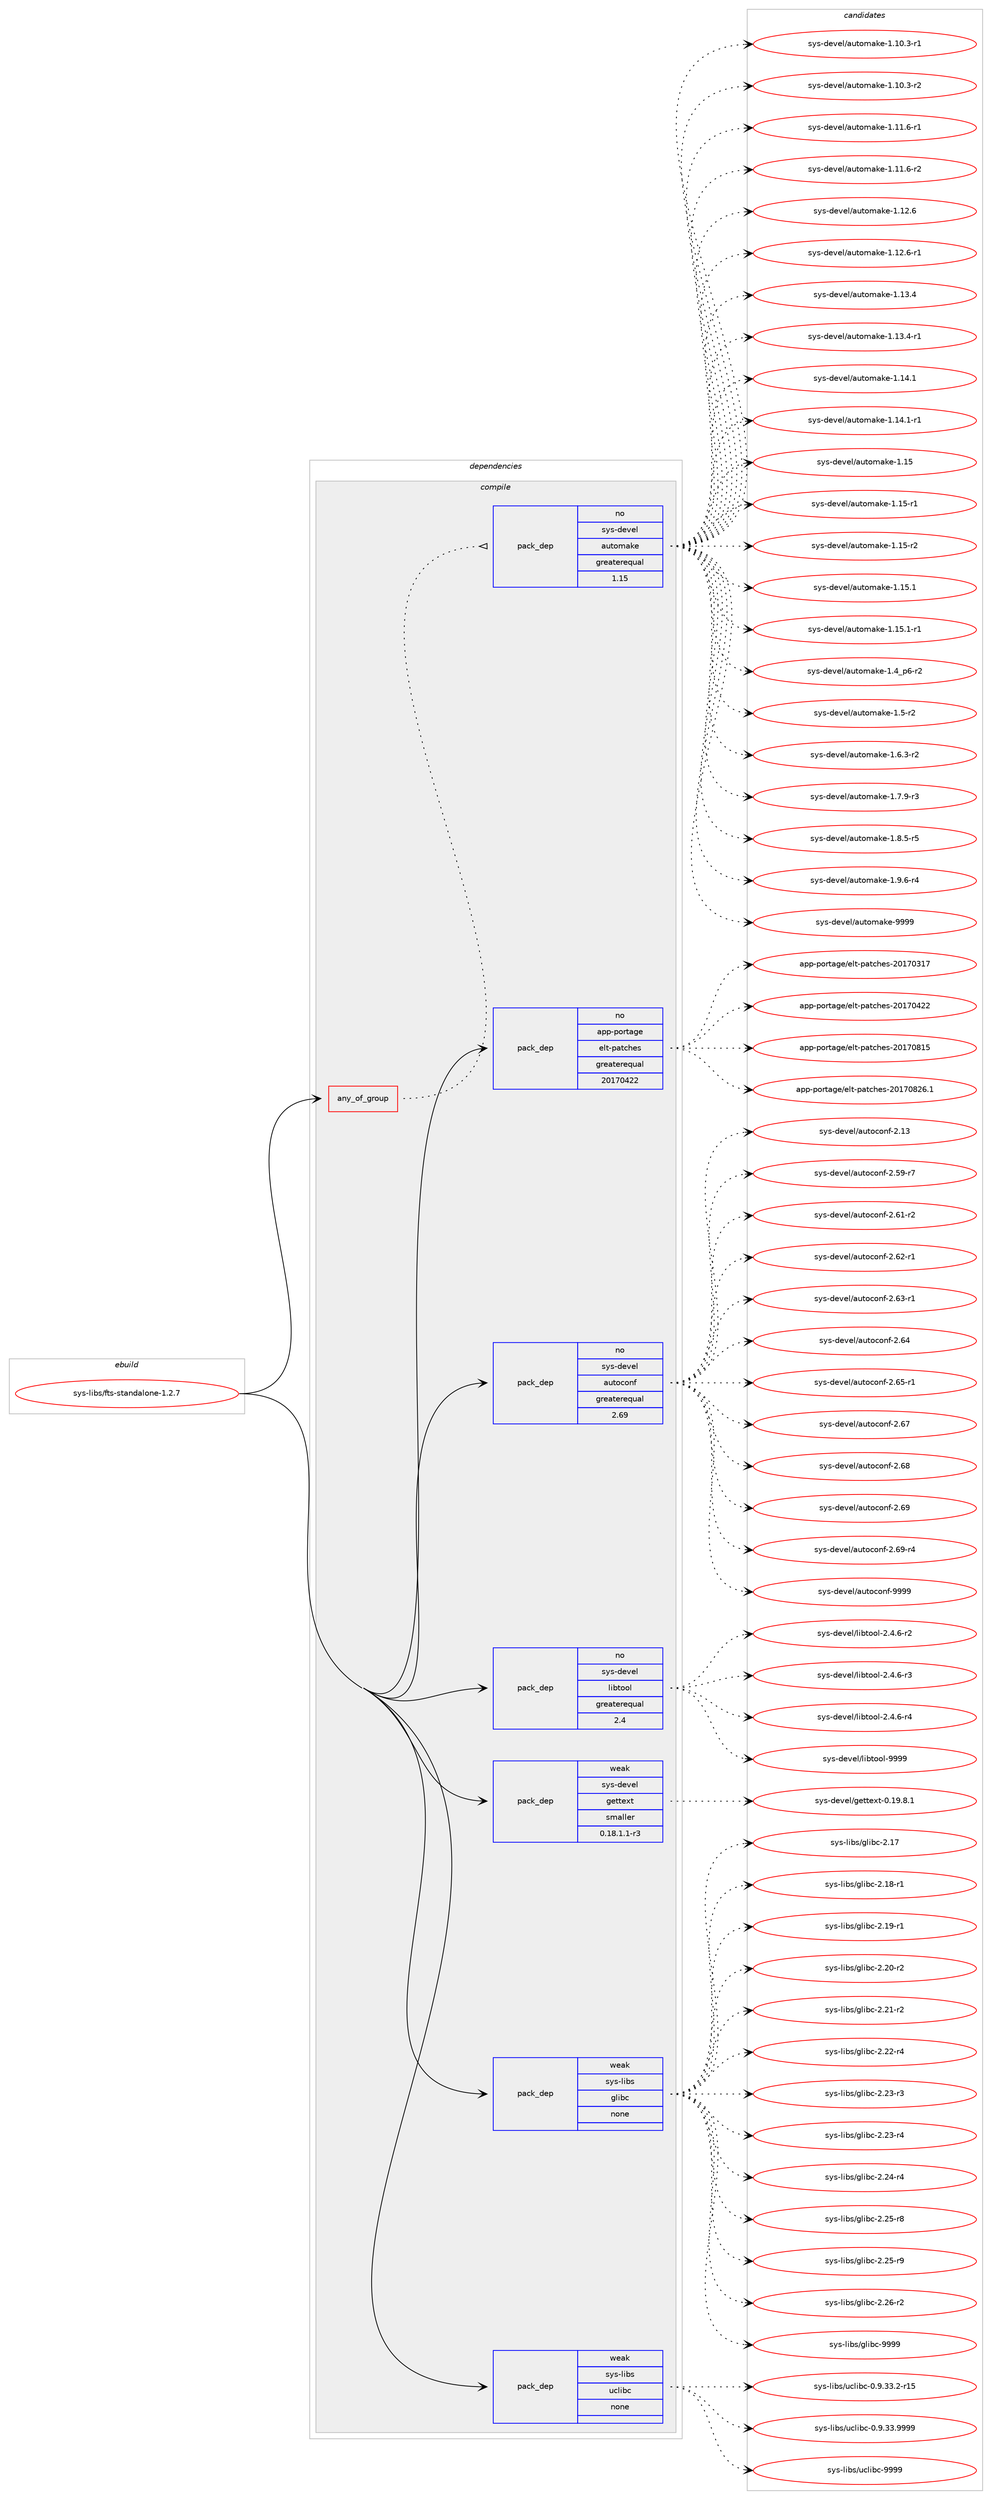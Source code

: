 digraph prolog {

# *************
# Graph options
# *************

newrank=true;
concentrate=true;
compound=true;
graph [rankdir=LR,fontname=Helvetica,fontsize=10,ranksep=1.5];#, ranksep=2.5, nodesep=0.2];
edge  [arrowhead=vee];
node  [fontname=Helvetica,fontsize=10];

# **********
# The ebuild
# **********

subgraph cluster_leftcol {
color=gray;
rank=same;
label=<<i>ebuild</i>>;
id [label="sys-libs/fts-standalone-1.2.7", color=red, width=4, href="../sys-libs/fts-standalone-1.2.7.svg"];
}

# ****************
# The dependencies
# ****************

subgraph cluster_midcol {
color=gray;
label=<<i>dependencies</i>>;
subgraph cluster_compile {
fillcolor="#eeeeee";
style=filled;
label=<<i>compile</i>>;
subgraph any8412 {
dependency494023 [label=<<TABLE BORDER="0" CELLBORDER="1" CELLSPACING="0" CELLPADDING="4"><TR><TD CELLPADDING="10">any_of_group</TD></TR></TABLE>>, shape=none, color=red];subgraph pack367207 {
dependency494024 [label=<<TABLE BORDER="0" CELLBORDER="1" CELLSPACING="0" CELLPADDING="4" WIDTH="220"><TR><TD ROWSPAN="6" CELLPADDING="30">pack_dep</TD></TR><TR><TD WIDTH="110">no</TD></TR><TR><TD>sys-devel</TD></TR><TR><TD>automake</TD></TR><TR><TD>greaterequal</TD></TR><TR><TD>1.15</TD></TR></TABLE>>, shape=none, color=blue];
}
dependency494023:e -> dependency494024:w [weight=20,style="dotted",arrowhead="oinv"];
}
id:e -> dependency494023:w [weight=20,style="solid",arrowhead="vee"];
subgraph pack367208 {
dependency494025 [label=<<TABLE BORDER="0" CELLBORDER="1" CELLSPACING="0" CELLPADDING="4" WIDTH="220"><TR><TD ROWSPAN="6" CELLPADDING="30">pack_dep</TD></TR><TR><TD WIDTH="110">no</TD></TR><TR><TD>app-portage</TD></TR><TR><TD>elt-patches</TD></TR><TR><TD>greaterequal</TD></TR><TR><TD>20170422</TD></TR></TABLE>>, shape=none, color=blue];
}
id:e -> dependency494025:w [weight=20,style="solid",arrowhead="vee"];
subgraph pack367209 {
dependency494026 [label=<<TABLE BORDER="0" CELLBORDER="1" CELLSPACING="0" CELLPADDING="4" WIDTH="220"><TR><TD ROWSPAN="6" CELLPADDING="30">pack_dep</TD></TR><TR><TD WIDTH="110">no</TD></TR><TR><TD>sys-devel</TD></TR><TR><TD>autoconf</TD></TR><TR><TD>greaterequal</TD></TR><TR><TD>2.69</TD></TR></TABLE>>, shape=none, color=blue];
}
id:e -> dependency494026:w [weight=20,style="solid",arrowhead="vee"];
subgraph pack367210 {
dependency494027 [label=<<TABLE BORDER="0" CELLBORDER="1" CELLSPACING="0" CELLPADDING="4" WIDTH="220"><TR><TD ROWSPAN="6" CELLPADDING="30">pack_dep</TD></TR><TR><TD WIDTH="110">no</TD></TR><TR><TD>sys-devel</TD></TR><TR><TD>libtool</TD></TR><TR><TD>greaterequal</TD></TR><TR><TD>2.4</TD></TR></TABLE>>, shape=none, color=blue];
}
id:e -> dependency494027:w [weight=20,style="solid",arrowhead="vee"];
subgraph pack367211 {
dependency494028 [label=<<TABLE BORDER="0" CELLBORDER="1" CELLSPACING="0" CELLPADDING="4" WIDTH="220"><TR><TD ROWSPAN="6" CELLPADDING="30">pack_dep</TD></TR><TR><TD WIDTH="110">weak</TD></TR><TR><TD>sys-devel</TD></TR><TR><TD>gettext</TD></TR><TR><TD>smaller</TD></TR><TR><TD>0.18.1.1-r3</TD></TR></TABLE>>, shape=none, color=blue];
}
id:e -> dependency494028:w [weight=20,style="solid",arrowhead="vee"];
subgraph pack367212 {
dependency494029 [label=<<TABLE BORDER="0" CELLBORDER="1" CELLSPACING="0" CELLPADDING="4" WIDTH="220"><TR><TD ROWSPAN="6" CELLPADDING="30">pack_dep</TD></TR><TR><TD WIDTH="110">weak</TD></TR><TR><TD>sys-libs</TD></TR><TR><TD>glibc</TD></TR><TR><TD>none</TD></TR><TR><TD></TD></TR></TABLE>>, shape=none, color=blue];
}
id:e -> dependency494029:w [weight=20,style="solid",arrowhead="vee"];
subgraph pack367213 {
dependency494030 [label=<<TABLE BORDER="0" CELLBORDER="1" CELLSPACING="0" CELLPADDING="4" WIDTH="220"><TR><TD ROWSPAN="6" CELLPADDING="30">pack_dep</TD></TR><TR><TD WIDTH="110">weak</TD></TR><TR><TD>sys-libs</TD></TR><TR><TD>uclibc</TD></TR><TR><TD>none</TD></TR><TR><TD></TD></TR></TABLE>>, shape=none, color=blue];
}
id:e -> dependency494030:w [weight=20,style="solid",arrowhead="vee"];
}
subgraph cluster_compileandrun {
fillcolor="#eeeeee";
style=filled;
label=<<i>compile and run</i>>;
}
subgraph cluster_run {
fillcolor="#eeeeee";
style=filled;
label=<<i>run</i>>;
}
}

# **************
# The candidates
# **************

subgraph cluster_choices {
rank=same;
color=gray;
label=<<i>candidates</i>>;

subgraph choice367207 {
color=black;
nodesep=1;
choice11512111545100101118101108479711711611110997107101454946494846514511449 [label="sys-devel/automake-1.10.3-r1", color=red, width=4,href="../sys-devel/automake-1.10.3-r1.svg"];
choice11512111545100101118101108479711711611110997107101454946494846514511450 [label="sys-devel/automake-1.10.3-r2", color=red, width=4,href="../sys-devel/automake-1.10.3-r2.svg"];
choice11512111545100101118101108479711711611110997107101454946494946544511449 [label="sys-devel/automake-1.11.6-r1", color=red, width=4,href="../sys-devel/automake-1.11.6-r1.svg"];
choice11512111545100101118101108479711711611110997107101454946494946544511450 [label="sys-devel/automake-1.11.6-r2", color=red, width=4,href="../sys-devel/automake-1.11.6-r2.svg"];
choice1151211154510010111810110847971171161111099710710145494649504654 [label="sys-devel/automake-1.12.6", color=red, width=4,href="../sys-devel/automake-1.12.6.svg"];
choice11512111545100101118101108479711711611110997107101454946495046544511449 [label="sys-devel/automake-1.12.6-r1", color=red, width=4,href="../sys-devel/automake-1.12.6-r1.svg"];
choice1151211154510010111810110847971171161111099710710145494649514652 [label="sys-devel/automake-1.13.4", color=red, width=4,href="../sys-devel/automake-1.13.4.svg"];
choice11512111545100101118101108479711711611110997107101454946495146524511449 [label="sys-devel/automake-1.13.4-r1", color=red, width=4,href="../sys-devel/automake-1.13.4-r1.svg"];
choice1151211154510010111810110847971171161111099710710145494649524649 [label="sys-devel/automake-1.14.1", color=red, width=4,href="../sys-devel/automake-1.14.1.svg"];
choice11512111545100101118101108479711711611110997107101454946495246494511449 [label="sys-devel/automake-1.14.1-r1", color=red, width=4,href="../sys-devel/automake-1.14.1-r1.svg"];
choice115121115451001011181011084797117116111109971071014549464953 [label="sys-devel/automake-1.15", color=red, width=4,href="../sys-devel/automake-1.15.svg"];
choice1151211154510010111810110847971171161111099710710145494649534511449 [label="sys-devel/automake-1.15-r1", color=red, width=4,href="../sys-devel/automake-1.15-r1.svg"];
choice1151211154510010111810110847971171161111099710710145494649534511450 [label="sys-devel/automake-1.15-r2", color=red, width=4,href="../sys-devel/automake-1.15-r2.svg"];
choice1151211154510010111810110847971171161111099710710145494649534649 [label="sys-devel/automake-1.15.1", color=red, width=4,href="../sys-devel/automake-1.15.1.svg"];
choice11512111545100101118101108479711711611110997107101454946495346494511449 [label="sys-devel/automake-1.15.1-r1", color=red, width=4,href="../sys-devel/automake-1.15.1-r1.svg"];
choice115121115451001011181011084797117116111109971071014549465295112544511450 [label="sys-devel/automake-1.4_p6-r2", color=red, width=4,href="../sys-devel/automake-1.4_p6-r2.svg"];
choice11512111545100101118101108479711711611110997107101454946534511450 [label="sys-devel/automake-1.5-r2", color=red, width=4,href="../sys-devel/automake-1.5-r2.svg"];
choice115121115451001011181011084797117116111109971071014549465446514511450 [label="sys-devel/automake-1.6.3-r2", color=red, width=4,href="../sys-devel/automake-1.6.3-r2.svg"];
choice115121115451001011181011084797117116111109971071014549465546574511451 [label="sys-devel/automake-1.7.9-r3", color=red, width=4,href="../sys-devel/automake-1.7.9-r3.svg"];
choice115121115451001011181011084797117116111109971071014549465646534511453 [label="sys-devel/automake-1.8.5-r5", color=red, width=4,href="../sys-devel/automake-1.8.5-r5.svg"];
choice115121115451001011181011084797117116111109971071014549465746544511452 [label="sys-devel/automake-1.9.6-r4", color=red, width=4,href="../sys-devel/automake-1.9.6-r4.svg"];
choice115121115451001011181011084797117116111109971071014557575757 [label="sys-devel/automake-9999", color=red, width=4,href="../sys-devel/automake-9999.svg"];
dependency494024:e -> choice11512111545100101118101108479711711611110997107101454946494846514511449:w [style=dotted,weight="100"];
dependency494024:e -> choice11512111545100101118101108479711711611110997107101454946494846514511450:w [style=dotted,weight="100"];
dependency494024:e -> choice11512111545100101118101108479711711611110997107101454946494946544511449:w [style=dotted,weight="100"];
dependency494024:e -> choice11512111545100101118101108479711711611110997107101454946494946544511450:w [style=dotted,weight="100"];
dependency494024:e -> choice1151211154510010111810110847971171161111099710710145494649504654:w [style=dotted,weight="100"];
dependency494024:e -> choice11512111545100101118101108479711711611110997107101454946495046544511449:w [style=dotted,weight="100"];
dependency494024:e -> choice1151211154510010111810110847971171161111099710710145494649514652:w [style=dotted,weight="100"];
dependency494024:e -> choice11512111545100101118101108479711711611110997107101454946495146524511449:w [style=dotted,weight="100"];
dependency494024:e -> choice1151211154510010111810110847971171161111099710710145494649524649:w [style=dotted,weight="100"];
dependency494024:e -> choice11512111545100101118101108479711711611110997107101454946495246494511449:w [style=dotted,weight="100"];
dependency494024:e -> choice115121115451001011181011084797117116111109971071014549464953:w [style=dotted,weight="100"];
dependency494024:e -> choice1151211154510010111810110847971171161111099710710145494649534511449:w [style=dotted,weight="100"];
dependency494024:e -> choice1151211154510010111810110847971171161111099710710145494649534511450:w [style=dotted,weight="100"];
dependency494024:e -> choice1151211154510010111810110847971171161111099710710145494649534649:w [style=dotted,weight="100"];
dependency494024:e -> choice11512111545100101118101108479711711611110997107101454946495346494511449:w [style=dotted,weight="100"];
dependency494024:e -> choice115121115451001011181011084797117116111109971071014549465295112544511450:w [style=dotted,weight="100"];
dependency494024:e -> choice11512111545100101118101108479711711611110997107101454946534511450:w [style=dotted,weight="100"];
dependency494024:e -> choice115121115451001011181011084797117116111109971071014549465446514511450:w [style=dotted,weight="100"];
dependency494024:e -> choice115121115451001011181011084797117116111109971071014549465546574511451:w [style=dotted,weight="100"];
dependency494024:e -> choice115121115451001011181011084797117116111109971071014549465646534511453:w [style=dotted,weight="100"];
dependency494024:e -> choice115121115451001011181011084797117116111109971071014549465746544511452:w [style=dotted,weight="100"];
dependency494024:e -> choice115121115451001011181011084797117116111109971071014557575757:w [style=dotted,weight="100"];
}
subgraph choice367208 {
color=black;
nodesep=1;
choice97112112451121111141169710310147101108116451129711699104101115455048495548514955 [label="app-portage/elt-patches-20170317", color=red, width=4,href="../app-portage/elt-patches-20170317.svg"];
choice97112112451121111141169710310147101108116451129711699104101115455048495548525050 [label="app-portage/elt-patches-20170422", color=red, width=4,href="../app-portage/elt-patches-20170422.svg"];
choice97112112451121111141169710310147101108116451129711699104101115455048495548564953 [label="app-portage/elt-patches-20170815", color=red, width=4,href="../app-portage/elt-patches-20170815.svg"];
choice971121124511211111411697103101471011081164511297116991041011154550484955485650544649 [label="app-portage/elt-patches-20170826.1", color=red, width=4,href="../app-portage/elt-patches-20170826.1.svg"];
dependency494025:e -> choice97112112451121111141169710310147101108116451129711699104101115455048495548514955:w [style=dotted,weight="100"];
dependency494025:e -> choice97112112451121111141169710310147101108116451129711699104101115455048495548525050:w [style=dotted,weight="100"];
dependency494025:e -> choice97112112451121111141169710310147101108116451129711699104101115455048495548564953:w [style=dotted,weight="100"];
dependency494025:e -> choice971121124511211111411697103101471011081164511297116991041011154550484955485650544649:w [style=dotted,weight="100"];
}
subgraph choice367209 {
color=black;
nodesep=1;
choice115121115451001011181011084797117116111991111101024550464951 [label="sys-devel/autoconf-2.13", color=red, width=4,href="../sys-devel/autoconf-2.13.svg"];
choice1151211154510010111810110847971171161119911111010245504653574511455 [label="sys-devel/autoconf-2.59-r7", color=red, width=4,href="../sys-devel/autoconf-2.59-r7.svg"];
choice1151211154510010111810110847971171161119911111010245504654494511450 [label="sys-devel/autoconf-2.61-r2", color=red, width=4,href="../sys-devel/autoconf-2.61-r2.svg"];
choice1151211154510010111810110847971171161119911111010245504654504511449 [label="sys-devel/autoconf-2.62-r1", color=red, width=4,href="../sys-devel/autoconf-2.62-r1.svg"];
choice1151211154510010111810110847971171161119911111010245504654514511449 [label="sys-devel/autoconf-2.63-r1", color=red, width=4,href="../sys-devel/autoconf-2.63-r1.svg"];
choice115121115451001011181011084797117116111991111101024550465452 [label="sys-devel/autoconf-2.64", color=red, width=4,href="../sys-devel/autoconf-2.64.svg"];
choice1151211154510010111810110847971171161119911111010245504654534511449 [label="sys-devel/autoconf-2.65-r1", color=red, width=4,href="../sys-devel/autoconf-2.65-r1.svg"];
choice115121115451001011181011084797117116111991111101024550465455 [label="sys-devel/autoconf-2.67", color=red, width=4,href="../sys-devel/autoconf-2.67.svg"];
choice115121115451001011181011084797117116111991111101024550465456 [label="sys-devel/autoconf-2.68", color=red, width=4,href="../sys-devel/autoconf-2.68.svg"];
choice115121115451001011181011084797117116111991111101024550465457 [label="sys-devel/autoconf-2.69", color=red, width=4,href="../sys-devel/autoconf-2.69.svg"];
choice1151211154510010111810110847971171161119911111010245504654574511452 [label="sys-devel/autoconf-2.69-r4", color=red, width=4,href="../sys-devel/autoconf-2.69-r4.svg"];
choice115121115451001011181011084797117116111991111101024557575757 [label="sys-devel/autoconf-9999", color=red, width=4,href="../sys-devel/autoconf-9999.svg"];
dependency494026:e -> choice115121115451001011181011084797117116111991111101024550464951:w [style=dotted,weight="100"];
dependency494026:e -> choice1151211154510010111810110847971171161119911111010245504653574511455:w [style=dotted,weight="100"];
dependency494026:e -> choice1151211154510010111810110847971171161119911111010245504654494511450:w [style=dotted,weight="100"];
dependency494026:e -> choice1151211154510010111810110847971171161119911111010245504654504511449:w [style=dotted,weight="100"];
dependency494026:e -> choice1151211154510010111810110847971171161119911111010245504654514511449:w [style=dotted,weight="100"];
dependency494026:e -> choice115121115451001011181011084797117116111991111101024550465452:w [style=dotted,weight="100"];
dependency494026:e -> choice1151211154510010111810110847971171161119911111010245504654534511449:w [style=dotted,weight="100"];
dependency494026:e -> choice115121115451001011181011084797117116111991111101024550465455:w [style=dotted,weight="100"];
dependency494026:e -> choice115121115451001011181011084797117116111991111101024550465456:w [style=dotted,weight="100"];
dependency494026:e -> choice115121115451001011181011084797117116111991111101024550465457:w [style=dotted,weight="100"];
dependency494026:e -> choice1151211154510010111810110847971171161119911111010245504654574511452:w [style=dotted,weight="100"];
dependency494026:e -> choice115121115451001011181011084797117116111991111101024557575757:w [style=dotted,weight="100"];
}
subgraph choice367210 {
color=black;
nodesep=1;
choice1151211154510010111810110847108105981161111111084550465246544511450 [label="sys-devel/libtool-2.4.6-r2", color=red, width=4,href="../sys-devel/libtool-2.4.6-r2.svg"];
choice1151211154510010111810110847108105981161111111084550465246544511451 [label="sys-devel/libtool-2.4.6-r3", color=red, width=4,href="../sys-devel/libtool-2.4.6-r3.svg"];
choice1151211154510010111810110847108105981161111111084550465246544511452 [label="sys-devel/libtool-2.4.6-r4", color=red, width=4,href="../sys-devel/libtool-2.4.6-r4.svg"];
choice1151211154510010111810110847108105981161111111084557575757 [label="sys-devel/libtool-9999", color=red, width=4,href="../sys-devel/libtool-9999.svg"];
dependency494027:e -> choice1151211154510010111810110847108105981161111111084550465246544511450:w [style=dotted,weight="100"];
dependency494027:e -> choice1151211154510010111810110847108105981161111111084550465246544511451:w [style=dotted,weight="100"];
dependency494027:e -> choice1151211154510010111810110847108105981161111111084550465246544511452:w [style=dotted,weight="100"];
dependency494027:e -> choice1151211154510010111810110847108105981161111111084557575757:w [style=dotted,weight="100"];
}
subgraph choice367211 {
color=black;
nodesep=1;
choice1151211154510010111810110847103101116116101120116454846495746564649 [label="sys-devel/gettext-0.19.8.1", color=red, width=4,href="../sys-devel/gettext-0.19.8.1.svg"];
dependency494028:e -> choice1151211154510010111810110847103101116116101120116454846495746564649:w [style=dotted,weight="100"];
}
subgraph choice367212 {
color=black;
nodesep=1;
choice11512111545108105981154710310810598994550464955 [label="sys-libs/glibc-2.17", color=red, width=4,href="../sys-libs/glibc-2.17.svg"];
choice115121115451081059811547103108105989945504649564511449 [label="sys-libs/glibc-2.18-r1", color=red, width=4,href="../sys-libs/glibc-2.18-r1.svg"];
choice115121115451081059811547103108105989945504649574511449 [label="sys-libs/glibc-2.19-r1", color=red, width=4,href="../sys-libs/glibc-2.19-r1.svg"];
choice115121115451081059811547103108105989945504650484511450 [label="sys-libs/glibc-2.20-r2", color=red, width=4,href="../sys-libs/glibc-2.20-r2.svg"];
choice115121115451081059811547103108105989945504650494511450 [label="sys-libs/glibc-2.21-r2", color=red, width=4,href="../sys-libs/glibc-2.21-r2.svg"];
choice115121115451081059811547103108105989945504650504511452 [label="sys-libs/glibc-2.22-r4", color=red, width=4,href="../sys-libs/glibc-2.22-r4.svg"];
choice115121115451081059811547103108105989945504650514511451 [label="sys-libs/glibc-2.23-r3", color=red, width=4,href="../sys-libs/glibc-2.23-r3.svg"];
choice115121115451081059811547103108105989945504650514511452 [label="sys-libs/glibc-2.23-r4", color=red, width=4,href="../sys-libs/glibc-2.23-r4.svg"];
choice115121115451081059811547103108105989945504650524511452 [label="sys-libs/glibc-2.24-r4", color=red, width=4,href="../sys-libs/glibc-2.24-r4.svg"];
choice115121115451081059811547103108105989945504650534511456 [label="sys-libs/glibc-2.25-r8", color=red, width=4,href="../sys-libs/glibc-2.25-r8.svg"];
choice115121115451081059811547103108105989945504650534511457 [label="sys-libs/glibc-2.25-r9", color=red, width=4,href="../sys-libs/glibc-2.25-r9.svg"];
choice115121115451081059811547103108105989945504650544511450 [label="sys-libs/glibc-2.26-r2", color=red, width=4,href="../sys-libs/glibc-2.26-r2.svg"];
choice11512111545108105981154710310810598994557575757 [label="sys-libs/glibc-9999", color=red, width=4,href="../sys-libs/glibc-9999.svg"];
dependency494029:e -> choice11512111545108105981154710310810598994550464955:w [style=dotted,weight="100"];
dependency494029:e -> choice115121115451081059811547103108105989945504649564511449:w [style=dotted,weight="100"];
dependency494029:e -> choice115121115451081059811547103108105989945504649574511449:w [style=dotted,weight="100"];
dependency494029:e -> choice115121115451081059811547103108105989945504650484511450:w [style=dotted,weight="100"];
dependency494029:e -> choice115121115451081059811547103108105989945504650494511450:w [style=dotted,weight="100"];
dependency494029:e -> choice115121115451081059811547103108105989945504650504511452:w [style=dotted,weight="100"];
dependency494029:e -> choice115121115451081059811547103108105989945504650514511451:w [style=dotted,weight="100"];
dependency494029:e -> choice115121115451081059811547103108105989945504650514511452:w [style=dotted,weight="100"];
dependency494029:e -> choice115121115451081059811547103108105989945504650524511452:w [style=dotted,weight="100"];
dependency494029:e -> choice115121115451081059811547103108105989945504650534511456:w [style=dotted,weight="100"];
dependency494029:e -> choice115121115451081059811547103108105989945504650534511457:w [style=dotted,weight="100"];
dependency494029:e -> choice115121115451081059811547103108105989945504650544511450:w [style=dotted,weight="100"];
dependency494029:e -> choice11512111545108105981154710310810598994557575757:w [style=dotted,weight="100"];
}
subgraph choice367213 {
color=black;
nodesep=1;
choice115121115451081059811547117991081059899454846574651514650451144953 [label="sys-libs/uclibc-0.9.33.2-r15", color=red, width=4,href="../sys-libs/uclibc-0.9.33.2-r15.svg"];
choice115121115451081059811547117991081059899454846574651514657575757 [label="sys-libs/uclibc-0.9.33.9999", color=red, width=4,href="../sys-libs/uclibc-0.9.33.9999.svg"];
choice1151211154510810598115471179910810598994557575757 [label="sys-libs/uclibc-9999", color=red, width=4,href="../sys-libs/uclibc-9999.svg"];
dependency494030:e -> choice115121115451081059811547117991081059899454846574651514650451144953:w [style=dotted,weight="100"];
dependency494030:e -> choice115121115451081059811547117991081059899454846574651514657575757:w [style=dotted,weight="100"];
dependency494030:e -> choice1151211154510810598115471179910810598994557575757:w [style=dotted,weight="100"];
}
}

}

